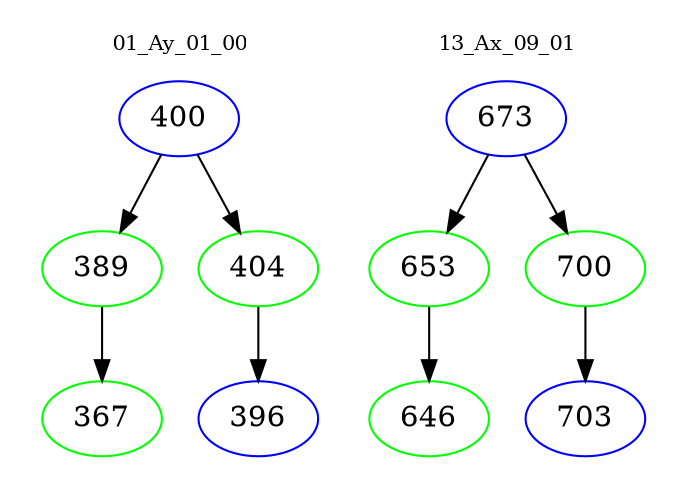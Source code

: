 digraph{
subgraph cluster_0 {
color = white
label = "01_Ay_01_00";
fontsize=10;
T0_400 [label="400", color="blue"]
T0_400 -> T0_389 [color="black"]
T0_389 [label="389", color="green"]
T0_389 -> T0_367 [color="black"]
T0_367 [label="367", color="green"]
T0_400 -> T0_404 [color="black"]
T0_404 [label="404", color="green"]
T0_404 -> T0_396 [color="black"]
T0_396 [label="396", color="blue"]
}
subgraph cluster_1 {
color = white
label = "13_Ax_09_01";
fontsize=10;
T1_673 [label="673", color="blue"]
T1_673 -> T1_653 [color="black"]
T1_653 [label="653", color="green"]
T1_653 -> T1_646 [color="black"]
T1_646 [label="646", color="green"]
T1_673 -> T1_700 [color="black"]
T1_700 [label="700", color="green"]
T1_700 -> T1_703 [color="black"]
T1_703 [label="703", color="blue"]
}
}
